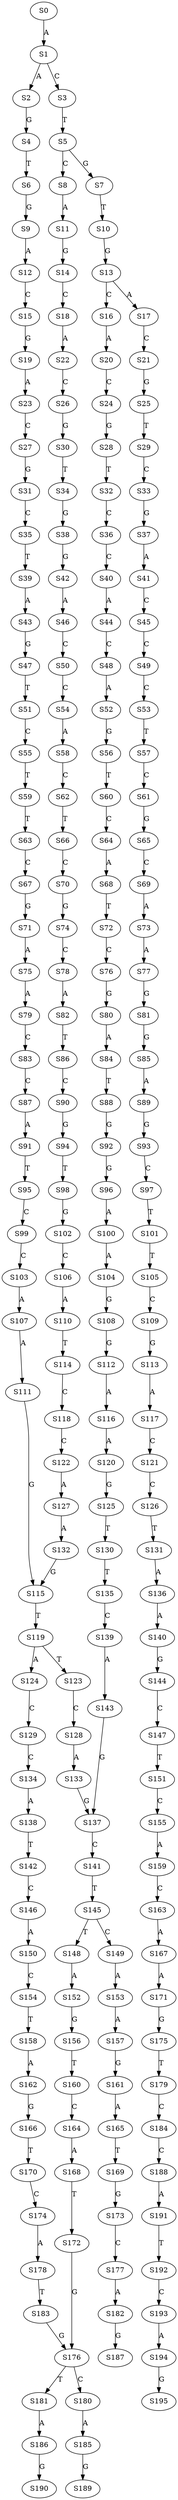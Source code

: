 strict digraph  {
	S0 -> S1 [ label = A ];
	S1 -> S2 [ label = A ];
	S1 -> S3 [ label = C ];
	S2 -> S4 [ label = G ];
	S3 -> S5 [ label = T ];
	S4 -> S6 [ label = T ];
	S5 -> S7 [ label = G ];
	S5 -> S8 [ label = C ];
	S6 -> S9 [ label = G ];
	S7 -> S10 [ label = T ];
	S8 -> S11 [ label = A ];
	S9 -> S12 [ label = A ];
	S10 -> S13 [ label = G ];
	S11 -> S14 [ label = G ];
	S12 -> S15 [ label = C ];
	S13 -> S16 [ label = C ];
	S13 -> S17 [ label = A ];
	S14 -> S18 [ label = C ];
	S15 -> S19 [ label = G ];
	S16 -> S20 [ label = A ];
	S17 -> S21 [ label = C ];
	S18 -> S22 [ label = A ];
	S19 -> S23 [ label = A ];
	S20 -> S24 [ label = C ];
	S21 -> S25 [ label = G ];
	S22 -> S26 [ label = C ];
	S23 -> S27 [ label = C ];
	S24 -> S28 [ label = G ];
	S25 -> S29 [ label = T ];
	S26 -> S30 [ label = G ];
	S27 -> S31 [ label = G ];
	S28 -> S32 [ label = T ];
	S29 -> S33 [ label = C ];
	S30 -> S34 [ label = T ];
	S31 -> S35 [ label = C ];
	S32 -> S36 [ label = C ];
	S33 -> S37 [ label = G ];
	S34 -> S38 [ label = G ];
	S35 -> S39 [ label = T ];
	S36 -> S40 [ label = C ];
	S37 -> S41 [ label = A ];
	S38 -> S42 [ label = G ];
	S39 -> S43 [ label = A ];
	S40 -> S44 [ label = A ];
	S41 -> S45 [ label = C ];
	S42 -> S46 [ label = A ];
	S43 -> S47 [ label = G ];
	S44 -> S48 [ label = C ];
	S45 -> S49 [ label = C ];
	S46 -> S50 [ label = C ];
	S47 -> S51 [ label = T ];
	S48 -> S52 [ label = A ];
	S49 -> S53 [ label = C ];
	S50 -> S54 [ label = C ];
	S51 -> S55 [ label = C ];
	S52 -> S56 [ label = G ];
	S53 -> S57 [ label = T ];
	S54 -> S58 [ label = A ];
	S55 -> S59 [ label = T ];
	S56 -> S60 [ label = T ];
	S57 -> S61 [ label = C ];
	S58 -> S62 [ label = C ];
	S59 -> S63 [ label = T ];
	S60 -> S64 [ label = C ];
	S61 -> S65 [ label = G ];
	S62 -> S66 [ label = T ];
	S63 -> S67 [ label = C ];
	S64 -> S68 [ label = A ];
	S65 -> S69 [ label = C ];
	S66 -> S70 [ label = C ];
	S67 -> S71 [ label = G ];
	S68 -> S72 [ label = T ];
	S69 -> S73 [ label = A ];
	S70 -> S74 [ label = G ];
	S71 -> S75 [ label = A ];
	S72 -> S76 [ label = C ];
	S73 -> S77 [ label = A ];
	S74 -> S78 [ label = C ];
	S75 -> S79 [ label = A ];
	S76 -> S80 [ label = G ];
	S77 -> S81 [ label = G ];
	S78 -> S82 [ label = A ];
	S79 -> S83 [ label = C ];
	S80 -> S84 [ label = A ];
	S81 -> S85 [ label = G ];
	S82 -> S86 [ label = T ];
	S83 -> S87 [ label = C ];
	S84 -> S88 [ label = T ];
	S85 -> S89 [ label = A ];
	S86 -> S90 [ label = C ];
	S87 -> S91 [ label = A ];
	S88 -> S92 [ label = G ];
	S89 -> S93 [ label = G ];
	S90 -> S94 [ label = G ];
	S91 -> S95 [ label = T ];
	S92 -> S96 [ label = G ];
	S93 -> S97 [ label = C ];
	S94 -> S98 [ label = T ];
	S95 -> S99 [ label = C ];
	S96 -> S100 [ label = A ];
	S97 -> S101 [ label = T ];
	S98 -> S102 [ label = G ];
	S99 -> S103 [ label = C ];
	S100 -> S104 [ label = A ];
	S101 -> S105 [ label = T ];
	S102 -> S106 [ label = C ];
	S103 -> S107 [ label = A ];
	S104 -> S108 [ label = G ];
	S105 -> S109 [ label = C ];
	S106 -> S110 [ label = A ];
	S107 -> S111 [ label = A ];
	S108 -> S112 [ label = G ];
	S109 -> S113 [ label = G ];
	S110 -> S114 [ label = T ];
	S111 -> S115 [ label = G ];
	S112 -> S116 [ label = A ];
	S113 -> S117 [ label = A ];
	S114 -> S118 [ label = C ];
	S115 -> S119 [ label = T ];
	S116 -> S120 [ label = A ];
	S117 -> S121 [ label = C ];
	S118 -> S122 [ label = C ];
	S119 -> S123 [ label = T ];
	S119 -> S124 [ label = A ];
	S120 -> S125 [ label = G ];
	S121 -> S126 [ label = C ];
	S122 -> S127 [ label = A ];
	S123 -> S128 [ label = C ];
	S124 -> S129 [ label = C ];
	S125 -> S130 [ label = T ];
	S126 -> S131 [ label = T ];
	S127 -> S132 [ label = A ];
	S128 -> S133 [ label = A ];
	S129 -> S134 [ label = C ];
	S130 -> S135 [ label = T ];
	S131 -> S136 [ label = A ];
	S132 -> S115 [ label = G ];
	S133 -> S137 [ label = G ];
	S134 -> S138 [ label = A ];
	S135 -> S139 [ label = C ];
	S136 -> S140 [ label = A ];
	S137 -> S141 [ label = C ];
	S138 -> S142 [ label = T ];
	S139 -> S143 [ label = A ];
	S140 -> S144 [ label = G ];
	S141 -> S145 [ label = T ];
	S142 -> S146 [ label = C ];
	S143 -> S137 [ label = G ];
	S144 -> S147 [ label = C ];
	S145 -> S148 [ label = T ];
	S145 -> S149 [ label = C ];
	S146 -> S150 [ label = A ];
	S147 -> S151 [ label = T ];
	S148 -> S152 [ label = A ];
	S149 -> S153 [ label = A ];
	S150 -> S154 [ label = C ];
	S151 -> S155 [ label = C ];
	S152 -> S156 [ label = G ];
	S153 -> S157 [ label = A ];
	S154 -> S158 [ label = T ];
	S155 -> S159 [ label = A ];
	S156 -> S160 [ label = T ];
	S157 -> S161 [ label = G ];
	S158 -> S162 [ label = A ];
	S159 -> S163 [ label = C ];
	S160 -> S164 [ label = C ];
	S161 -> S165 [ label = A ];
	S162 -> S166 [ label = G ];
	S163 -> S167 [ label = A ];
	S164 -> S168 [ label = A ];
	S165 -> S169 [ label = T ];
	S166 -> S170 [ label = T ];
	S167 -> S171 [ label = A ];
	S168 -> S172 [ label = T ];
	S169 -> S173 [ label = G ];
	S170 -> S174 [ label = C ];
	S171 -> S175 [ label = G ];
	S172 -> S176 [ label = G ];
	S173 -> S177 [ label = C ];
	S174 -> S178 [ label = A ];
	S175 -> S179 [ label = T ];
	S176 -> S180 [ label = C ];
	S176 -> S181 [ label = T ];
	S177 -> S182 [ label = A ];
	S178 -> S183 [ label = T ];
	S179 -> S184 [ label = C ];
	S180 -> S185 [ label = A ];
	S181 -> S186 [ label = A ];
	S182 -> S187 [ label = G ];
	S183 -> S176 [ label = G ];
	S184 -> S188 [ label = C ];
	S185 -> S189 [ label = G ];
	S186 -> S190 [ label = G ];
	S188 -> S191 [ label = A ];
	S191 -> S192 [ label = T ];
	S192 -> S193 [ label = C ];
	S193 -> S194 [ label = A ];
	S194 -> S195 [ label = G ];
}
